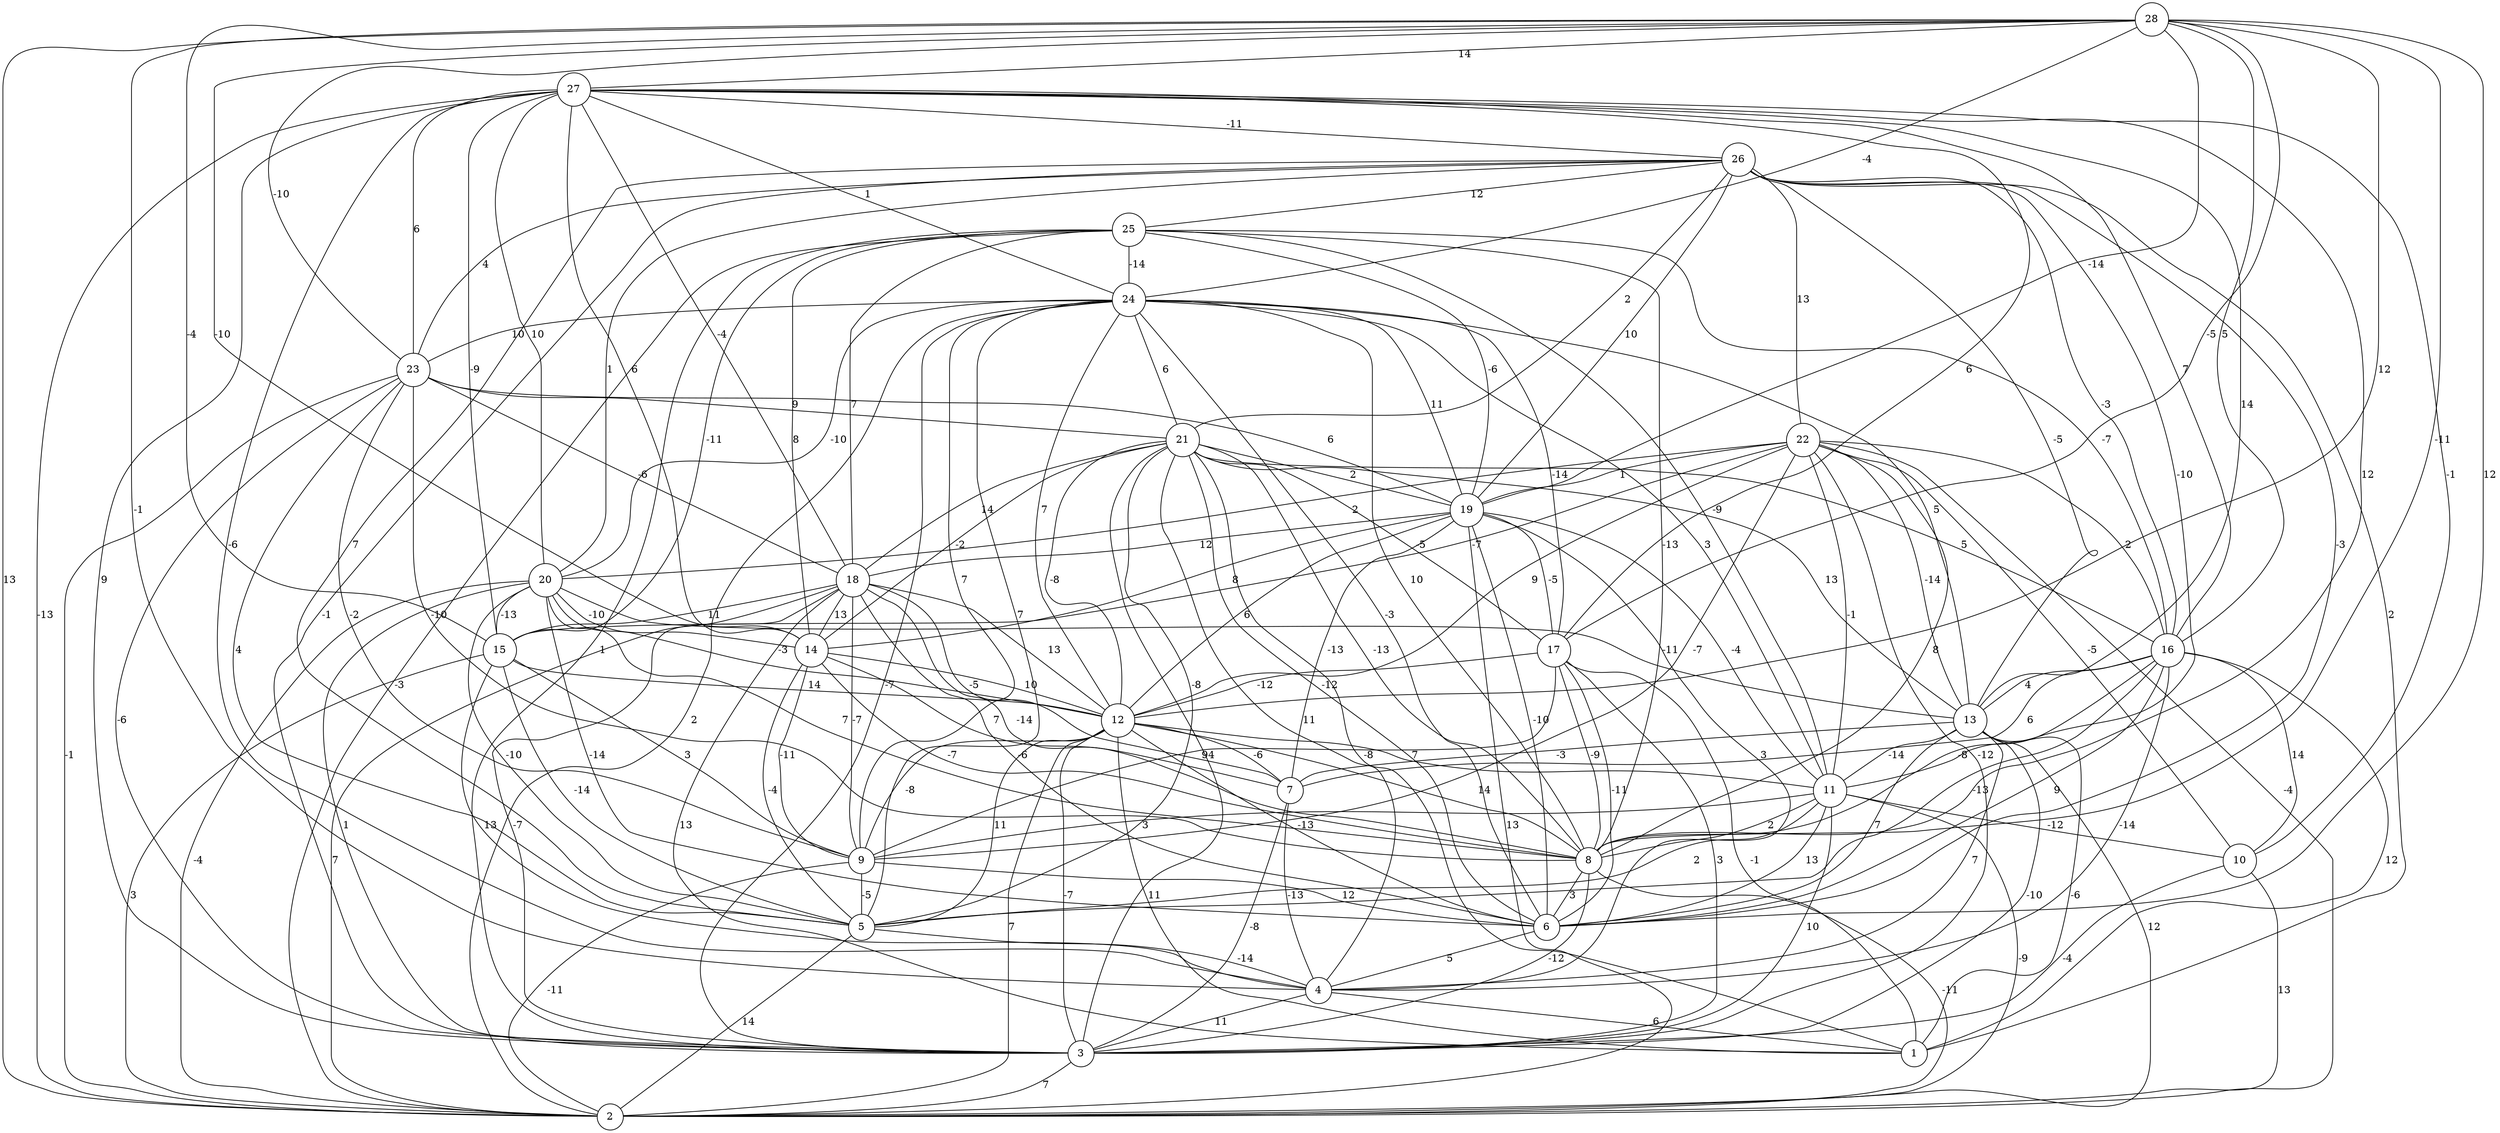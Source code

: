 graph { 
	 fontname="Helvetica,Arial,sans-serif" 
	 node [shape = circle]; 
	 28 -- 2 [label = "13"];
	 28 -- 4 [label = "-1"];
	 28 -- 6 [label = "12"];
	 28 -- 8 [label = "-11"];
	 28 -- 12 [label = "12"];
	 28 -- 14 [label = "-10"];
	 28 -- 15 [label = "-4"];
	 28 -- 16 [label = "5"];
	 28 -- 17 [label = "-5"];
	 28 -- 19 [label = "-14"];
	 28 -- 23 [label = "-10"];
	 28 -- 24 [label = "-4"];
	 28 -- 27 [label = "14"];
	 27 -- 2 [label = "-13"];
	 27 -- 3 [label = "9"];
	 27 -- 4 [label = "-6"];
	 27 -- 8 [label = "12"];
	 27 -- 10 [label = "-1"];
	 27 -- 13 [label = "14"];
	 27 -- 14 [label = "6"];
	 27 -- 15 [label = "-9"];
	 27 -- 16 [label = "7"];
	 27 -- 17 [label = "6"];
	 27 -- 18 [label = "-4"];
	 27 -- 20 [label = "10"];
	 27 -- 23 [label = "6"];
	 27 -- 24 [label = "1"];
	 27 -- 26 [label = "-11"];
	 26 -- 1 [label = "2"];
	 26 -- 3 [label = "-1"];
	 26 -- 5 [label = "7"];
	 26 -- 6 [label = "-3"];
	 26 -- 11 [label = "-10"];
	 26 -- 13 [label = "-5"];
	 26 -- 16 [label = "-3"];
	 26 -- 19 [label = "10"];
	 26 -- 20 [label = "1"];
	 26 -- 21 [label = "2"];
	 26 -- 22 [label = "13"];
	 26 -- 23 [label = "4"];
	 26 -- 25 [label = "12"];
	 25 -- 2 [label = "-3"];
	 25 -- 3 [label = "1"];
	 25 -- 8 [label = "-13"];
	 25 -- 11 [label = "-9"];
	 25 -- 14 [label = "8"];
	 25 -- 15 [label = "-11"];
	 25 -- 16 [label = "-7"];
	 25 -- 18 [label = "7"];
	 25 -- 19 [label = "-6"];
	 25 -- 24 [label = "-14"];
	 24 -- 2 [label = "2"];
	 24 -- 3 [label = "-7"];
	 24 -- 5 [label = "7"];
	 24 -- 6 [label = "-3"];
	 24 -- 8 [label = "10"];
	 24 -- 9 [label = "7"];
	 24 -- 11 [label = "3"];
	 24 -- 12 [label = "7"];
	 24 -- 13 [label = "5"];
	 24 -- 17 [label = "-14"];
	 24 -- 19 [label = "11"];
	 24 -- 20 [label = "-10"];
	 24 -- 21 [label = "6"];
	 24 -- 23 [label = "10"];
	 23 -- 2 [label = "-1"];
	 23 -- 3 [label = "-6"];
	 23 -- 5 [label = "4"];
	 23 -- 8 [label = "-10"];
	 23 -- 9 [label = "-2"];
	 23 -- 18 [label = "-6"];
	 23 -- 19 [label = "6"];
	 23 -- 21 [label = "9"];
	 22 -- 2 [label = "-4"];
	 22 -- 3 [label = "-12"];
	 22 -- 8 [label = "8"];
	 22 -- 9 [label = "-7"];
	 22 -- 10 [label = "-5"];
	 22 -- 11 [label = "-1"];
	 22 -- 12 [label = "9"];
	 22 -- 13 [label = "-14"];
	 22 -- 15 [label = "-7"];
	 22 -- 16 [label = "2"];
	 22 -- 19 [label = "1"];
	 22 -- 20 [label = "2"];
	 21 -- 1 [label = "-8"];
	 21 -- 3 [label = "4"];
	 21 -- 4 [label = "11"];
	 21 -- 5 [label = "-8"];
	 21 -- 6 [label = "-12"];
	 21 -- 8 [label = "-13"];
	 21 -- 12 [label = "-8"];
	 21 -- 13 [label = "13"];
	 21 -- 14 [label = "-2"];
	 21 -- 16 [label = "5"];
	 21 -- 17 [label = "-5"];
	 21 -- 18 [label = "14"];
	 21 -- 19 [label = "2"];
	 20 -- 2 [label = "-4"];
	 20 -- 3 [label = "1"];
	 20 -- 5 [label = "-10"];
	 20 -- 6 [label = "-14"];
	 20 -- 8 [label = "7"];
	 20 -- 12 [label = "-3"];
	 20 -- 13 [label = "-11"];
	 20 -- 14 [label = "-10"];
	 20 -- 15 [label = "-13"];
	 19 -- 2 [label = "13"];
	 19 -- 4 [label = "3"];
	 19 -- 6 [label = "-10"];
	 19 -- 7 [label = "-13"];
	 19 -- 11 [label = "-4"];
	 19 -- 12 [label = "6"];
	 19 -- 14 [label = "8"];
	 19 -- 17 [label = "-5"];
	 19 -- 18 [label = "12"];
	 18 -- 1 [label = "13"];
	 18 -- 2 [label = "7"];
	 18 -- 3 [label = "-7"];
	 18 -- 6 [label = "-6"];
	 18 -- 7 [label = "-5"];
	 18 -- 8 [label = "-14"];
	 18 -- 9 [label = "-7"];
	 18 -- 12 [label = "13"];
	 18 -- 14 [label = "13"];
	 18 -- 15 [label = "11"];
	 17 -- 1 [label = "-1"];
	 17 -- 3 [label = "3"];
	 17 -- 6 [label = "-11"];
	 17 -- 8 [label = "-9"];
	 17 -- 9 [label = "9"];
	 17 -- 12 [label = "-12"];
	 16 -- 1 [label = "12"];
	 16 -- 4 [label = "-14"];
	 16 -- 5 [label = "-13"];
	 16 -- 6 [label = "9"];
	 16 -- 7 [label = "6"];
	 16 -- 8 [label = "-8"];
	 16 -- 10 [label = "14"];
	 16 -- 13 [label = "4"];
	 15 -- 2 [label = "3"];
	 15 -- 4 [label = "13"];
	 15 -- 5 [label = "-14"];
	 15 -- 9 [label = "3"];
	 15 -- 12 [label = "14"];
	 14 -- 5 [label = "-4"];
	 14 -- 7 [label = "7"];
	 14 -- 8 [label = "-7"];
	 14 -- 9 [label = "-11"];
	 14 -- 12 [label = "10"];
	 13 -- 1 [label = "-6"];
	 13 -- 2 [label = "12"];
	 13 -- 3 [label = "-10"];
	 13 -- 4 [label = "7"];
	 13 -- 6 [label = "7"];
	 13 -- 7 [label = "-3"];
	 13 -- 11 [label = "-14"];
	 12 -- 1 [label = "11"];
	 12 -- 2 [label = "7"];
	 12 -- 3 [label = "-7"];
	 12 -- 5 [label = "11"];
	 12 -- 6 [label = "-13"];
	 12 -- 7 [label = "-6"];
	 12 -- 8 [label = "14"];
	 12 -- 9 [label = "-8"];
	 12 -- 11 [label = "7"];
	 11 -- 2 [label = "-9"];
	 11 -- 3 [label = "10"];
	 11 -- 5 [label = "2"];
	 11 -- 6 [label = "13"];
	 11 -- 8 [label = "2"];
	 11 -- 9 [label = "3"];
	 11 -- 10 [label = "-12"];
	 10 -- 2 [label = "13"];
	 10 -- 3 [label = "-4"];
	 9 -- 2 [label = "-11"];
	 9 -- 5 [label = "-5"];
	 9 -- 6 [label = "12"];
	 8 -- 2 [label = "-11"];
	 8 -- 3 [label = "-12"];
	 8 -- 6 [label = "3"];
	 7 -- 3 [label = "-8"];
	 7 -- 4 [label = "-13"];
	 6 -- 4 [label = "5"];
	 5 -- 2 [label = "14"];
	 5 -- 4 [label = "-14"];
	 4 -- 1 [label = "6"];
	 4 -- 3 [label = "11"];
	 3 -- 2 [label = "7"];
	 1;
	 2;
	 3;
	 4;
	 5;
	 6;
	 7;
	 8;
	 9;
	 10;
	 11;
	 12;
	 13;
	 14;
	 15;
	 16;
	 17;
	 18;
	 19;
	 20;
	 21;
	 22;
	 23;
	 24;
	 25;
	 26;
	 27;
	 28;
}
